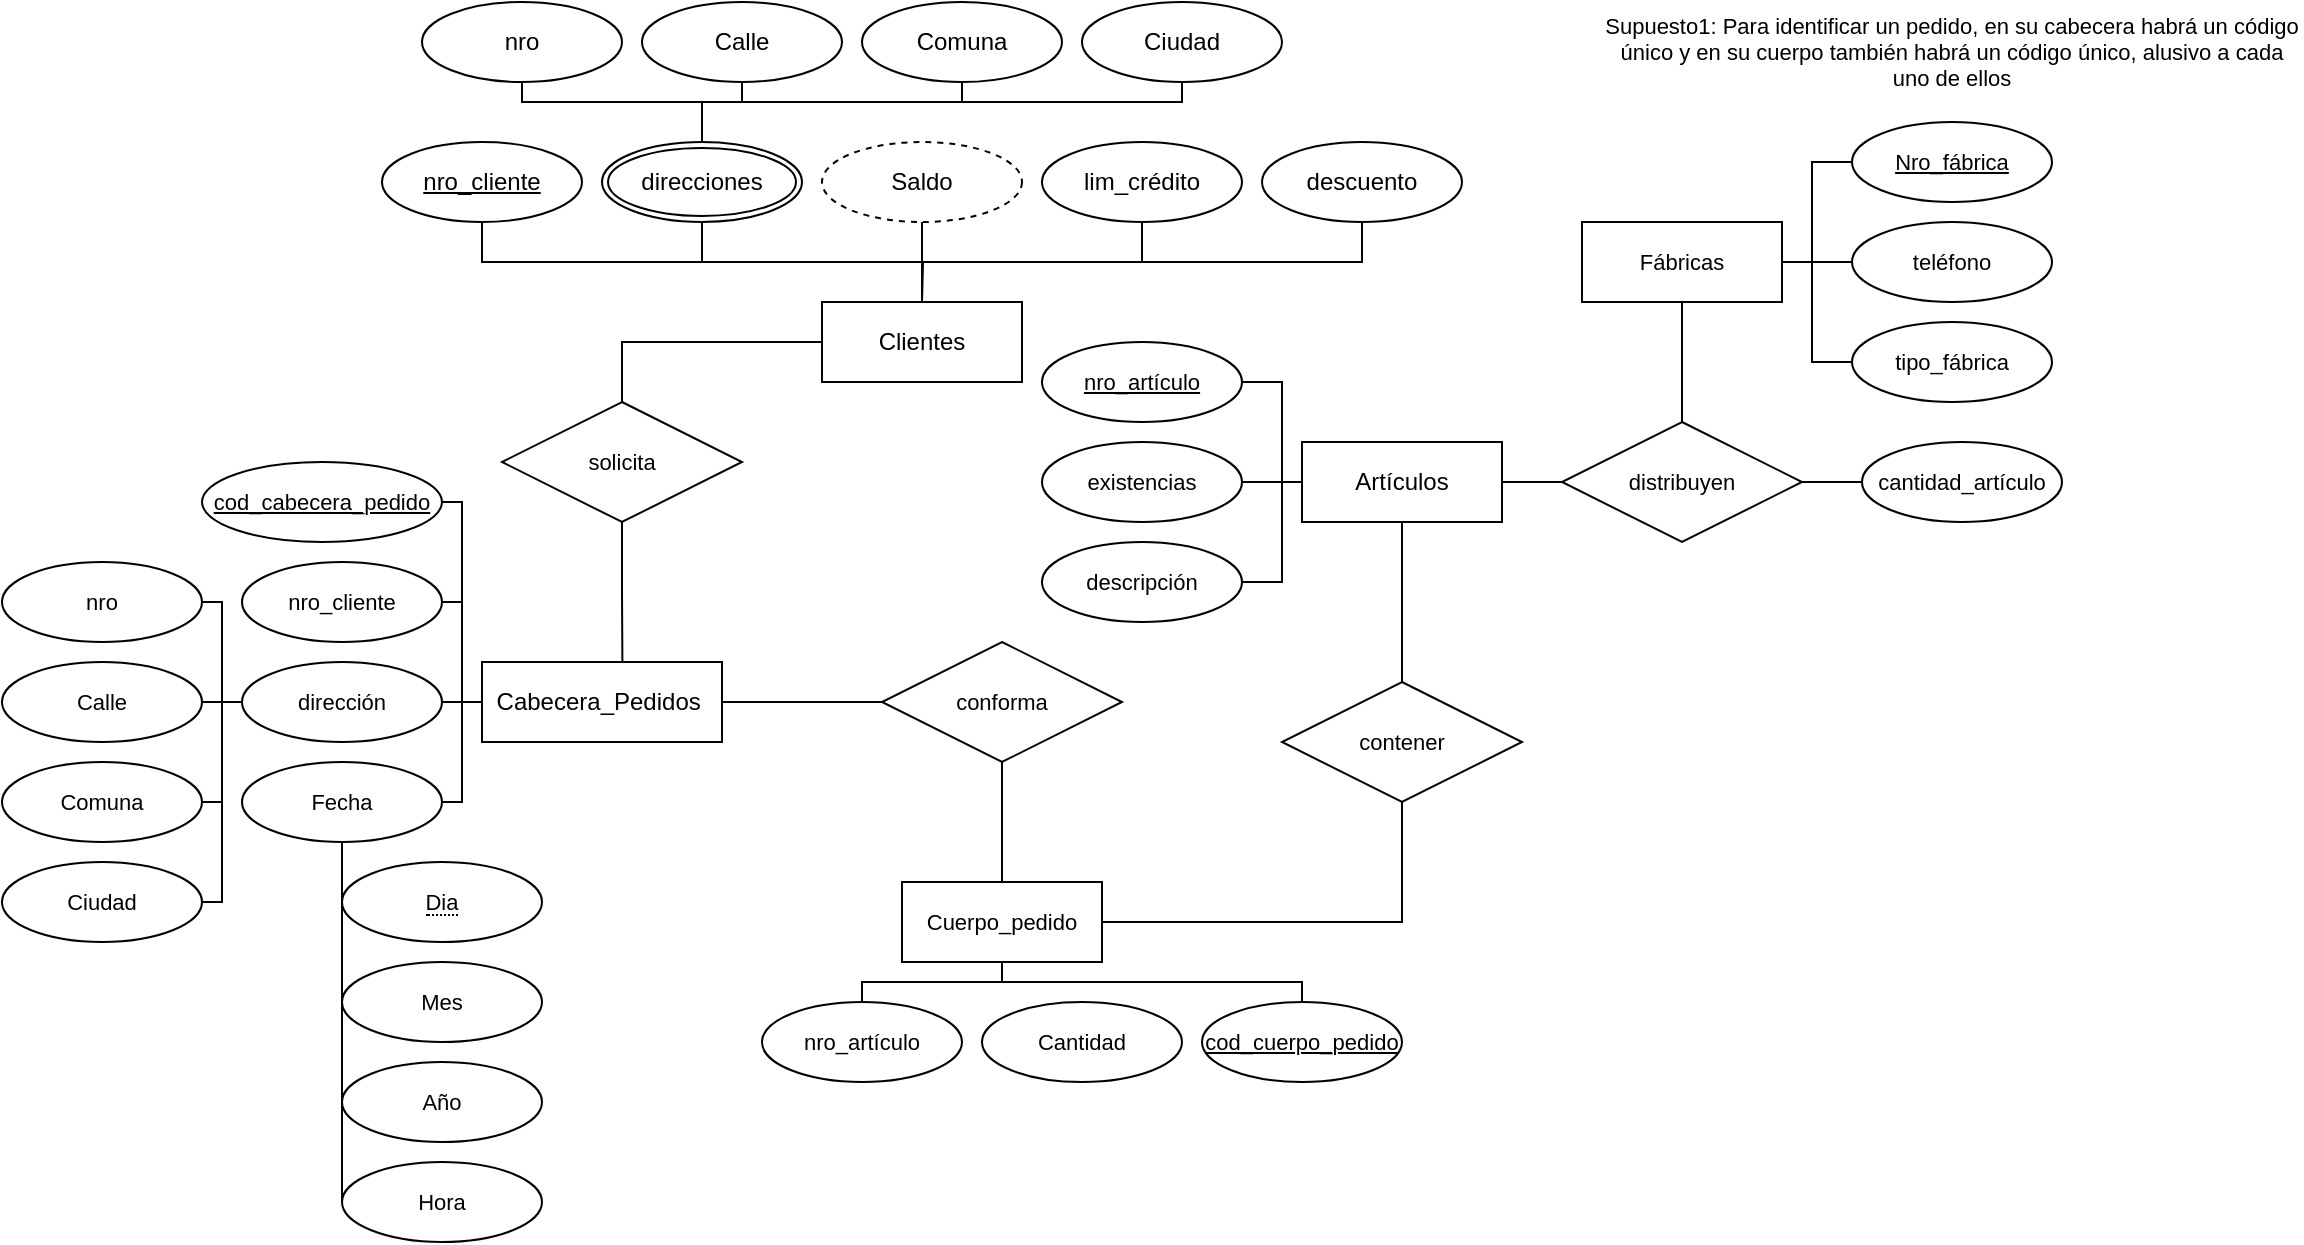 <mxfile version="21.1.8" type="device">
  <diagram id="R2lEEEUBdFMjLlhIrx00" name="Page-1">
    <mxGraphModel dx="1764" dy="491" grid="1" gridSize="10" guides="1" tooltips="1" connect="1" arrows="1" fold="1" page="1" pageScale="1" pageWidth="850" pageHeight="1100" math="0" shadow="0" extFonts="Permanent Marker^https://fonts.googleapis.com/css?family=Permanent+Marker">
      <root>
        <mxCell id="0" />
        <mxCell id="1" parent="0" />
        <mxCell id="HfP3J2cTbt1rp6Jw0FKj-80" style="edgeStyle=orthogonalEdgeStyle;shape=connector;rounded=0;orthogonalLoop=1;jettySize=auto;html=1;entryX=0.5;entryY=0;entryDx=0;entryDy=0;labelBackgroundColor=default;strokeColor=default;fontFamily=Helvetica;fontSize=11;fontColor=default;endArrow=none;endFill=0;" edge="1" parent="1" source="HfP3J2cTbt1rp6Jw0FKj-1" target="HfP3J2cTbt1rp6Jw0FKj-79">
          <mxGeometry relative="1" as="geometry" />
        </mxCell>
        <mxCell id="HfP3J2cTbt1rp6Jw0FKj-1" value="Clientes" style="whiteSpace=wrap;html=1;align=center;" vertex="1" parent="1">
          <mxGeometry x="220" y="170" width="100" height="40" as="geometry" />
        </mxCell>
        <mxCell id="HfP3J2cTbt1rp6Jw0FKj-93" style="edgeStyle=orthogonalEdgeStyle;shape=connector;rounded=0;orthogonalLoop=1;jettySize=auto;html=1;exitX=1;exitY=0.5;exitDx=0;exitDy=0;entryX=0;entryY=0.5;entryDx=0;entryDy=0;labelBackgroundColor=default;strokeColor=default;fontFamily=Helvetica;fontSize=11;fontColor=default;endArrow=none;endFill=0;" edge="1" parent="1" source="HfP3J2cTbt1rp6Jw0FKj-2" target="HfP3J2cTbt1rp6Jw0FKj-92">
          <mxGeometry relative="1" as="geometry" />
        </mxCell>
        <mxCell id="HfP3J2cTbt1rp6Jw0FKj-2" value="Artículos" style="whiteSpace=wrap;html=1;align=center;" vertex="1" parent="1">
          <mxGeometry x="460" y="240" width="100" height="40" as="geometry" />
        </mxCell>
        <mxCell id="HfP3J2cTbt1rp6Jw0FKj-73" style="edgeStyle=orthogonalEdgeStyle;shape=connector;rounded=0;orthogonalLoop=1;jettySize=auto;html=1;exitX=0;exitY=0.5;exitDx=0;exitDy=0;entryX=1;entryY=0.5;entryDx=0;entryDy=0;labelBackgroundColor=default;strokeColor=default;fontFamily=Helvetica;fontSize=11;fontColor=default;endArrow=none;endFill=0;" edge="1" parent="1" source="HfP3J2cTbt1rp6Jw0FKj-3" target="HfP3J2cTbt1rp6Jw0FKj-70">
          <mxGeometry relative="1" as="geometry">
            <Array as="points">
              <mxPoint x="40" y="370" />
              <mxPoint x="40" y="270" />
            </Array>
          </mxGeometry>
        </mxCell>
        <mxCell id="HfP3J2cTbt1rp6Jw0FKj-75" style="edgeStyle=orthogonalEdgeStyle;shape=connector;rounded=0;orthogonalLoop=1;jettySize=auto;html=1;exitX=0;exitY=0.5;exitDx=0;exitDy=0;entryX=1;entryY=0.5;entryDx=0;entryDy=0;labelBackgroundColor=default;strokeColor=default;fontFamily=Helvetica;fontSize=11;fontColor=default;endArrow=none;endFill=0;" edge="1" parent="1" source="HfP3J2cTbt1rp6Jw0FKj-3" target="HfP3J2cTbt1rp6Jw0FKj-36">
          <mxGeometry relative="1" as="geometry">
            <Array as="points">
              <mxPoint x="40" y="370" />
              <mxPoint x="40" y="320" />
            </Array>
          </mxGeometry>
        </mxCell>
        <mxCell id="HfP3J2cTbt1rp6Jw0FKj-76" style="edgeStyle=orthogonalEdgeStyle;shape=connector;rounded=0;orthogonalLoop=1;jettySize=auto;html=1;exitX=0;exitY=0.5;exitDx=0;exitDy=0;labelBackgroundColor=default;strokeColor=default;fontFamily=Helvetica;fontSize=11;fontColor=default;endArrow=none;endFill=0;" edge="1" parent="1" source="HfP3J2cTbt1rp6Jw0FKj-3" target="HfP3J2cTbt1rp6Jw0FKj-37">
          <mxGeometry relative="1" as="geometry" />
        </mxCell>
        <mxCell id="HfP3J2cTbt1rp6Jw0FKj-77" style="edgeStyle=orthogonalEdgeStyle;shape=connector;rounded=0;orthogonalLoop=1;jettySize=auto;html=1;exitX=0;exitY=0.5;exitDx=0;exitDy=0;entryX=1;entryY=0.5;entryDx=0;entryDy=0;labelBackgroundColor=default;strokeColor=default;fontFamily=Helvetica;fontSize=11;fontColor=default;endArrow=none;endFill=0;" edge="1" parent="1" source="HfP3J2cTbt1rp6Jw0FKj-3" target="HfP3J2cTbt1rp6Jw0FKj-38">
          <mxGeometry relative="1" as="geometry">
            <Array as="points">
              <mxPoint x="40" y="370" />
              <mxPoint x="40" y="420" />
            </Array>
          </mxGeometry>
        </mxCell>
        <mxCell id="HfP3J2cTbt1rp6Jw0FKj-83" style="edgeStyle=orthogonalEdgeStyle;shape=connector;rounded=0;orthogonalLoop=1;jettySize=auto;html=1;exitX=1;exitY=0.5;exitDx=0;exitDy=0;entryX=0;entryY=0.5;entryDx=0;entryDy=0;labelBackgroundColor=default;strokeColor=default;fontFamily=Helvetica;fontSize=11;fontColor=default;endArrow=none;endFill=0;" edge="1" parent="1" source="HfP3J2cTbt1rp6Jw0FKj-3" target="HfP3J2cTbt1rp6Jw0FKj-82">
          <mxGeometry relative="1" as="geometry" />
        </mxCell>
        <mxCell id="HfP3J2cTbt1rp6Jw0FKj-3" value="Cabecera_Pedidos&amp;nbsp;" style="whiteSpace=wrap;html=1;align=center;" vertex="1" parent="1">
          <mxGeometry x="50" y="350" width="120" height="40" as="geometry" />
        </mxCell>
        <mxCell id="HfP3J2cTbt1rp6Jw0FKj-16" style="edgeStyle=orthogonalEdgeStyle;rounded=0;orthogonalLoop=1;jettySize=auto;html=1;exitX=0.5;exitY=1;exitDx=0;exitDy=0;endArrow=none;endFill=0;" edge="1" parent="1" source="HfP3J2cTbt1rp6Jw0FKj-4" target="HfP3J2cTbt1rp6Jw0FKj-1">
          <mxGeometry relative="1" as="geometry" />
        </mxCell>
        <mxCell id="HfP3J2cTbt1rp6Jw0FKj-4" value="nro_cliente" style="ellipse;whiteSpace=wrap;html=1;align=center;fontStyle=4;" vertex="1" parent="1">
          <mxGeometry y="90" width="100" height="40" as="geometry" />
        </mxCell>
        <mxCell id="HfP3J2cTbt1rp6Jw0FKj-17" style="edgeStyle=orthogonalEdgeStyle;shape=connector;rounded=0;orthogonalLoop=1;jettySize=auto;html=1;exitX=0.5;exitY=1;exitDx=0;exitDy=0;labelBackgroundColor=default;strokeColor=default;fontFamily=Helvetica;fontSize=11;fontColor=default;endArrow=none;endFill=0;" edge="1" parent="1" source="HfP3J2cTbt1rp6Jw0FKj-5" target="HfP3J2cTbt1rp6Jw0FKj-1">
          <mxGeometry relative="1" as="geometry" />
        </mxCell>
        <mxCell id="HfP3J2cTbt1rp6Jw0FKj-5" value="direcciones" style="ellipse;shape=doubleEllipse;margin=3;whiteSpace=wrap;html=1;align=center;" vertex="1" parent="1">
          <mxGeometry x="110" y="90" width="100" height="40" as="geometry" />
        </mxCell>
        <mxCell id="HfP3J2cTbt1rp6Jw0FKj-21" style="edgeStyle=orthogonalEdgeStyle;shape=connector;rounded=0;orthogonalLoop=1;jettySize=auto;html=1;exitX=0.5;exitY=1;exitDx=0;exitDy=0;labelBackgroundColor=default;strokeColor=default;fontFamily=Helvetica;fontSize=11;fontColor=default;endArrow=none;endFill=0;" edge="1" parent="1" source="HfP3J2cTbt1rp6Jw0FKj-6" target="HfP3J2cTbt1rp6Jw0FKj-5">
          <mxGeometry relative="1" as="geometry">
            <Array as="points">
              <mxPoint x="70" y="70" />
              <mxPoint x="160" y="70" />
            </Array>
          </mxGeometry>
        </mxCell>
        <mxCell id="HfP3J2cTbt1rp6Jw0FKj-6" value="nro" style="ellipse;whiteSpace=wrap;html=1;align=center;" vertex="1" parent="1">
          <mxGeometry x="20" y="20" width="100" height="40" as="geometry" />
        </mxCell>
        <mxCell id="HfP3J2cTbt1rp6Jw0FKj-22" style="edgeStyle=orthogonalEdgeStyle;shape=connector;rounded=0;orthogonalLoop=1;jettySize=auto;html=1;exitX=0.5;exitY=1;exitDx=0;exitDy=0;entryX=0.5;entryY=0;entryDx=0;entryDy=0;labelBackgroundColor=default;strokeColor=default;fontFamily=Helvetica;fontSize=11;fontColor=default;endArrow=none;endFill=0;" edge="1" parent="1" source="HfP3J2cTbt1rp6Jw0FKj-7" target="HfP3J2cTbt1rp6Jw0FKj-5">
          <mxGeometry relative="1" as="geometry">
            <Array as="points">
              <mxPoint x="180" y="70" />
              <mxPoint x="160" y="70" />
            </Array>
          </mxGeometry>
        </mxCell>
        <mxCell id="HfP3J2cTbt1rp6Jw0FKj-7" value="Calle" style="ellipse;whiteSpace=wrap;html=1;align=center;" vertex="1" parent="1">
          <mxGeometry x="130" y="20" width="100" height="40" as="geometry" />
        </mxCell>
        <mxCell id="HfP3J2cTbt1rp6Jw0FKj-23" style="edgeStyle=orthogonalEdgeStyle;shape=connector;rounded=0;orthogonalLoop=1;jettySize=auto;html=1;labelBackgroundColor=default;strokeColor=default;fontFamily=Helvetica;fontSize=11;fontColor=default;endArrow=none;endFill=0;" edge="1" parent="1" source="HfP3J2cTbt1rp6Jw0FKj-8" target="HfP3J2cTbt1rp6Jw0FKj-5">
          <mxGeometry relative="1" as="geometry">
            <Array as="points">
              <mxPoint x="290" y="70" />
              <mxPoint x="160" y="70" />
            </Array>
          </mxGeometry>
        </mxCell>
        <mxCell id="HfP3J2cTbt1rp6Jw0FKj-8" value="Comuna" style="ellipse;whiteSpace=wrap;html=1;align=center;" vertex="1" parent="1">
          <mxGeometry x="240" y="20" width="100" height="40" as="geometry" />
        </mxCell>
        <mxCell id="HfP3J2cTbt1rp6Jw0FKj-24" style="edgeStyle=orthogonalEdgeStyle;shape=connector;rounded=0;orthogonalLoop=1;jettySize=auto;html=1;labelBackgroundColor=default;strokeColor=default;fontFamily=Helvetica;fontSize=11;fontColor=default;endArrow=none;endFill=0;" edge="1" parent="1" source="HfP3J2cTbt1rp6Jw0FKj-9">
          <mxGeometry relative="1" as="geometry">
            <mxPoint x="160" y="90" as="targetPoint" />
            <Array as="points">
              <mxPoint x="400" y="70" />
              <mxPoint x="160" y="70" />
            </Array>
          </mxGeometry>
        </mxCell>
        <mxCell id="HfP3J2cTbt1rp6Jw0FKj-9" value="Ciudad" style="ellipse;whiteSpace=wrap;html=1;align=center;" vertex="1" parent="1">
          <mxGeometry x="350" y="20" width="100" height="40" as="geometry" />
        </mxCell>
        <mxCell id="HfP3J2cTbt1rp6Jw0FKj-18" style="edgeStyle=orthogonalEdgeStyle;shape=connector;rounded=0;orthogonalLoop=1;jettySize=auto;html=1;labelBackgroundColor=default;strokeColor=default;fontFamily=Helvetica;fontSize=11;fontColor=default;endArrow=none;endFill=0;" edge="1" parent="1" source="HfP3J2cTbt1rp6Jw0FKj-10">
          <mxGeometry relative="1" as="geometry">
            <mxPoint x="270" y="170" as="targetPoint" />
          </mxGeometry>
        </mxCell>
        <mxCell id="HfP3J2cTbt1rp6Jw0FKj-10" value="Saldo" style="ellipse;whiteSpace=wrap;html=1;align=center;dashed=1;" vertex="1" parent="1">
          <mxGeometry x="220" y="90" width="100" height="40" as="geometry" />
        </mxCell>
        <mxCell id="HfP3J2cTbt1rp6Jw0FKj-19" style="edgeStyle=orthogonalEdgeStyle;shape=connector;rounded=0;orthogonalLoop=1;jettySize=auto;html=1;exitX=0.5;exitY=1;exitDx=0;exitDy=0;labelBackgroundColor=default;strokeColor=default;fontFamily=Helvetica;fontSize=11;fontColor=default;endArrow=none;endFill=0;" edge="1" parent="1" source="HfP3J2cTbt1rp6Jw0FKj-14">
          <mxGeometry relative="1" as="geometry">
            <mxPoint x="270" y="170" as="targetPoint" />
          </mxGeometry>
        </mxCell>
        <mxCell id="HfP3J2cTbt1rp6Jw0FKj-14" value="lim_crédito" style="ellipse;whiteSpace=wrap;html=1;align=center;" vertex="1" parent="1">
          <mxGeometry x="330" y="90" width="100" height="40" as="geometry" />
        </mxCell>
        <mxCell id="HfP3J2cTbt1rp6Jw0FKj-20" style="edgeStyle=orthogonalEdgeStyle;shape=connector;rounded=0;orthogonalLoop=1;jettySize=auto;html=1;labelBackgroundColor=default;strokeColor=default;fontFamily=Helvetica;fontSize=11;fontColor=default;endArrow=none;endFill=0;" edge="1" parent="1" source="HfP3J2cTbt1rp6Jw0FKj-15" target="HfP3J2cTbt1rp6Jw0FKj-1">
          <mxGeometry relative="1" as="geometry">
            <Array as="points">
              <mxPoint x="490" y="150" />
              <mxPoint x="270" y="150" />
            </Array>
          </mxGeometry>
        </mxCell>
        <mxCell id="HfP3J2cTbt1rp6Jw0FKj-15" value="descuento" style="ellipse;whiteSpace=wrap;html=1;align=center;" vertex="1" parent="1">
          <mxGeometry x="440" y="90" width="100" height="40" as="geometry" />
        </mxCell>
        <mxCell id="HfP3J2cTbt1rp6Jw0FKj-29" style="edgeStyle=orthogonalEdgeStyle;shape=connector;rounded=0;orthogonalLoop=1;jettySize=auto;html=1;labelBackgroundColor=default;strokeColor=default;fontFamily=Helvetica;fontSize=11;fontColor=default;endArrow=none;endFill=0;" edge="1" parent="1" source="HfP3J2cTbt1rp6Jw0FKj-25">
          <mxGeometry relative="1" as="geometry">
            <mxPoint x="460" y="260" as="targetPoint" />
            <Array as="points">
              <mxPoint x="450" y="210" />
              <mxPoint x="450" y="260" />
            </Array>
          </mxGeometry>
        </mxCell>
        <mxCell id="HfP3J2cTbt1rp6Jw0FKj-25" value="nro_artículo" style="ellipse;whiteSpace=wrap;html=1;align=center;fontStyle=4;fontFamily=Helvetica;fontSize=11;fontColor=default;" vertex="1" parent="1">
          <mxGeometry x="330" y="190" width="100" height="40" as="geometry" />
        </mxCell>
        <mxCell id="HfP3J2cTbt1rp6Jw0FKj-26" value="Fábricas" style="whiteSpace=wrap;html=1;align=center;fontFamily=Helvetica;fontSize=11;fontColor=default;" vertex="1" parent="1">
          <mxGeometry x="600" y="130" width="100" height="40" as="geometry" />
        </mxCell>
        <mxCell id="HfP3J2cTbt1rp6Jw0FKj-88" style="edgeStyle=orthogonalEdgeStyle;shape=connector;rounded=0;orthogonalLoop=1;jettySize=auto;html=1;exitX=1;exitY=0.5;exitDx=0;exitDy=0;labelBackgroundColor=default;strokeColor=default;fontFamily=Helvetica;fontSize=11;fontColor=default;endArrow=none;endFill=0;" edge="1" parent="1" source="HfP3J2cTbt1rp6Jw0FKj-27">
          <mxGeometry relative="1" as="geometry">
            <mxPoint x="460" y="260.474" as="targetPoint" />
          </mxGeometry>
        </mxCell>
        <mxCell id="HfP3J2cTbt1rp6Jw0FKj-27" value="existencias" style="ellipse;whiteSpace=wrap;html=1;align=center;fontFamily=Helvetica;fontSize=11;fontColor=default;" vertex="1" parent="1">
          <mxGeometry x="330" y="240" width="100" height="40" as="geometry" />
        </mxCell>
        <mxCell id="HfP3J2cTbt1rp6Jw0FKj-32" style="edgeStyle=orthogonalEdgeStyle;shape=connector;rounded=0;orthogonalLoop=1;jettySize=auto;html=1;entryX=0;entryY=0.5;entryDx=0;entryDy=0;labelBackgroundColor=default;strokeColor=default;fontFamily=Helvetica;fontSize=11;fontColor=default;endArrow=none;endFill=0;" edge="1" parent="1" source="HfP3J2cTbt1rp6Jw0FKj-28" target="HfP3J2cTbt1rp6Jw0FKj-2">
          <mxGeometry relative="1" as="geometry">
            <Array as="points">
              <mxPoint x="450" y="310" />
              <mxPoint x="450" y="260" />
            </Array>
          </mxGeometry>
        </mxCell>
        <mxCell id="HfP3J2cTbt1rp6Jw0FKj-28" value="descripción" style="ellipse;whiteSpace=wrap;html=1;align=center;fontFamily=Helvetica;fontSize=11;fontColor=default;" vertex="1" parent="1">
          <mxGeometry x="330" y="290" width="100" height="40" as="geometry" />
        </mxCell>
        <mxCell id="HfP3J2cTbt1rp6Jw0FKj-57" style="edgeStyle=orthogonalEdgeStyle;shape=connector;rounded=0;orthogonalLoop=1;jettySize=auto;html=1;exitX=0.5;exitY=1;exitDx=0;exitDy=0;entryX=0.5;entryY=0;entryDx=0;entryDy=0;labelBackgroundColor=default;strokeColor=default;fontFamily=Helvetica;fontSize=11;fontColor=default;endArrow=none;endFill=0;" edge="1" parent="1" source="HfP3J2cTbt1rp6Jw0FKj-34" target="HfP3J2cTbt1rp6Jw0FKj-54">
          <mxGeometry relative="1" as="geometry">
            <Array as="points">
              <mxPoint x="310" y="510" />
              <mxPoint x="240" y="510" />
            </Array>
          </mxGeometry>
        </mxCell>
        <mxCell id="HfP3J2cTbt1rp6Jw0FKj-72" style="edgeStyle=orthogonalEdgeStyle;shape=connector;rounded=0;orthogonalLoop=1;jettySize=auto;html=1;entryX=0.5;entryY=0;entryDx=0;entryDy=0;labelBackgroundColor=default;strokeColor=default;fontFamily=Helvetica;fontSize=11;fontColor=default;endArrow=none;endFill=0;" edge="1" parent="1" source="HfP3J2cTbt1rp6Jw0FKj-34" target="HfP3J2cTbt1rp6Jw0FKj-71">
          <mxGeometry relative="1" as="geometry">
            <Array as="points">
              <mxPoint x="310" y="510" />
              <mxPoint x="460" y="510" />
            </Array>
          </mxGeometry>
        </mxCell>
        <mxCell id="HfP3J2cTbt1rp6Jw0FKj-86" style="edgeStyle=orthogonalEdgeStyle;shape=connector;rounded=0;orthogonalLoop=1;jettySize=auto;html=1;labelBackgroundColor=default;strokeColor=default;fontFamily=Helvetica;fontSize=11;fontColor=default;endArrow=none;endFill=0;" edge="1" parent="1" source="HfP3J2cTbt1rp6Jw0FKj-34" target="HfP3J2cTbt1rp6Jw0FKj-85">
          <mxGeometry relative="1" as="geometry" />
        </mxCell>
        <mxCell id="HfP3J2cTbt1rp6Jw0FKj-34" value="Cuerpo_pedido" style="whiteSpace=wrap;html=1;align=center;fontFamily=Helvetica;fontSize=11;fontColor=default;" vertex="1" parent="1">
          <mxGeometry x="260" y="460" width="100" height="40" as="geometry" />
        </mxCell>
        <mxCell id="HfP3J2cTbt1rp6Jw0FKj-36" value="nro_cliente" style="ellipse;whiteSpace=wrap;html=1;align=center;fontFamily=Helvetica;fontSize=11;fontColor=default;" vertex="1" parent="1">
          <mxGeometry x="-70" y="300" width="100" height="40" as="geometry" />
        </mxCell>
        <mxCell id="HfP3J2cTbt1rp6Jw0FKj-47" style="edgeStyle=orthogonalEdgeStyle;shape=connector;rounded=0;orthogonalLoop=1;jettySize=auto;html=1;exitX=0;exitY=0.5;exitDx=0;exitDy=0;entryX=1;entryY=0.5;entryDx=0;entryDy=0;labelBackgroundColor=default;strokeColor=default;fontFamily=Helvetica;fontSize=11;fontColor=default;endArrow=none;endFill=0;" edge="1" parent="1" source="HfP3J2cTbt1rp6Jw0FKj-37" target="HfP3J2cTbt1rp6Jw0FKj-39">
          <mxGeometry relative="1" as="geometry">
            <Array as="points">
              <mxPoint x="-80" y="370" />
              <mxPoint x="-80" y="320" />
            </Array>
          </mxGeometry>
        </mxCell>
        <mxCell id="HfP3J2cTbt1rp6Jw0FKj-37" value="dirección" style="ellipse;whiteSpace=wrap;html=1;align=center;fontFamily=Helvetica;fontSize=11;fontColor=default;" vertex="1" parent="1">
          <mxGeometry x="-70" y="350" width="100" height="40" as="geometry" />
        </mxCell>
        <mxCell id="HfP3J2cTbt1rp6Jw0FKj-51" style="edgeStyle=orthogonalEdgeStyle;shape=connector;rounded=0;orthogonalLoop=1;jettySize=auto;html=1;exitX=0.5;exitY=1;exitDx=0;exitDy=0;entryX=0;entryY=0.5;entryDx=0;entryDy=0;labelBackgroundColor=default;strokeColor=default;fontFamily=Helvetica;fontSize=11;fontColor=default;endArrow=none;endFill=0;" edge="1" parent="1" source="HfP3J2cTbt1rp6Jw0FKj-38" target="HfP3J2cTbt1rp6Jw0FKj-43">
          <mxGeometry relative="1" as="geometry">
            <Array as="points">
              <mxPoint x="-20" y="520" />
              <mxPoint x="-20" y="520" />
            </Array>
          </mxGeometry>
        </mxCell>
        <mxCell id="HfP3J2cTbt1rp6Jw0FKj-52" style="edgeStyle=orthogonalEdgeStyle;shape=connector;rounded=0;orthogonalLoop=1;jettySize=auto;html=1;exitX=0.5;exitY=1;exitDx=0;exitDy=0;entryX=0;entryY=0.5;entryDx=0;entryDy=0;labelBackgroundColor=default;strokeColor=default;fontFamily=Helvetica;fontSize=11;fontColor=default;endArrow=none;endFill=0;" edge="1" parent="1" source="HfP3J2cTbt1rp6Jw0FKj-38" target="HfP3J2cTbt1rp6Jw0FKj-45">
          <mxGeometry relative="1" as="geometry">
            <Array as="points">
              <mxPoint x="-20" y="530" />
              <mxPoint x="-20" y="530" />
            </Array>
          </mxGeometry>
        </mxCell>
        <mxCell id="HfP3J2cTbt1rp6Jw0FKj-53" style="edgeStyle=orthogonalEdgeStyle;shape=connector;rounded=0;orthogonalLoop=1;jettySize=auto;html=1;exitX=0.5;exitY=1;exitDx=0;exitDy=0;entryX=0;entryY=0.5;entryDx=0;entryDy=0;labelBackgroundColor=default;strokeColor=default;fontFamily=Helvetica;fontSize=11;fontColor=default;endArrow=none;endFill=0;" edge="1" parent="1" source="HfP3J2cTbt1rp6Jw0FKj-38" target="HfP3J2cTbt1rp6Jw0FKj-46">
          <mxGeometry relative="1" as="geometry">
            <Array as="points">
              <mxPoint x="-20" y="570" />
              <mxPoint x="-20" y="570" />
            </Array>
          </mxGeometry>
        </mxCell>
        <mxCell id="HfP3J2cTbt1rp6Jw0FKj-38" value="Fecha" style="ellipse;whiteSpace=wrap;html=1;align=center;fontFamily=Helvetica;fontSize=11;fontColor=default;" vertex="1" parent="1">
          <mxGeometry x="-70" y="400" width="100" height="40" as="geometry" />
        </mxCell>
        <mxCell id="HfP3J2cTbt1rp6Jw0FKj-39" value="nro" style="ellipse;whiteSpace=wrap;html=1;align=center;fontFamily=Helvetica;fontSize=11;fontColor=default;" vertex="1" parent="1">
          <mxGeometry x="-190" y="300" width="100" height="40" as="geometry" />
        </mxCell>
        <mxCell id="HfP3J2cTbt1rp6Jw0FKj-49" style="edgeStyle=orthogonalEdgeStyle;shape=connector;rounded=0;orthogonalLoop=1;jettySize=auto;html=1;exitX=1;exitY=0.5;exitDx=0;exitDy=0;entryX=0;entryY=0.5;entryDx=0;entryDy=0;labelBackgroundColor=default;strokeColor=default;fontFamily=Helvetica;fontSize=11;fontColor=default;endArrow=none;endFill=0;" edge="1" parent="1" source="HfP3J2cTbt1rp6Jw0FKj-40" target="HfP3J2cTbt1rp6Jw0FKj-37">
          <mxGeometry relative="1" as="geometry" />
        </mxCell>
        <mxCell id="HfP3J2cTbt1rp6Jw0FKj-40" value="Calle" style="ellipse;whiteSpace=wrap;html=1;align=center;fontFamily=Helvetica;fontSize=11;fontColor=default;" vertex="1" parent="1">
          <mxGeometry x="-190" y="350" width="100" height="40" as="geometry" />
        </mxCell>
        <mxCell id="HfP3J2cTbt1rp6Jw0FKj-48" style="edgeStyle=orthogonalEdgeStyle;shape=connector;rounded=0;orthogonalLoop=1;jettySize=auto;html=1;exitX=1;exitY=0.5;exitDx=0;exitDy=0;labelBackgroundColor=default;strokeColor=default;fontFamily=Helvetica;fontSize=11;fontColor=default;endArrow=none;endFill=0;" edge="1" parent="1" source="HfP3J2cTbt1rp6Jw0FKj-41">
          <mxGeometry relative="1" as="geometry">
            <mxPoint x="-70" y="370" as="targetPoint" />
            <Array as="points">
              <mxPoint x="-80" y="420" />
              <mxPoint x="-80" y="370" />
            </Array>
          </mxGeometry>
        </mxCell>
        <mxCell id="HfP3J2cTbt1rp6Jw0FKj-41" value="Comuna" style="ellipse;whiteSpace=wrap;html=1;align=center;fontFamily=Helvetica;fontSize=11;fontColor=default;" vertex="1" parent="1">
          <mxGeometry x="-190" y="400" width="100" height="40" as="geometry" />
        </mxCell>
        <mxCell id="HfP3J2cTbt1rp6Jw0FKj-50" style="edgeStyle=orthogonalEdgeStyle;shape=connector;rounded=0;orthogonalLoop=1;jettySize=auto;html=1;exitX=1;exitY=0.5;exitDx=0;exitDy=0;labelBackgroundColor=default;strokeColor=default;fontFamily=Helvetica;fontSize=11;fontColor=default;endArrow=none;endFill=0;" edge="1" parent="1" source="HfP3J2cTbt1rp6Jw0FKj-42">
          <mxGeometry relative="1" as="geometry">
            <mxPoint x="-70" y="370" as="targetPoint" />
            <Array as="points">
              <mxPoint x="-80" y="470" />
              <mxPoint x="-80" y="370" />
            </Array>
          </mxGeometry>
        </mxCell>
        <mxCell id="HfP3J2cTbt1rp6Jw0FKj-42" value="Ciudad" style="ellipse;whiteSpace=wrap;html=1;align=center;fontFamily=Helvetica;fontSize=11;fontColor=default;" vertex="1" parent="1">
          <mxGeometry x="-190" y="450" width="100" height="40" as="geometry" />
        </mxCell>
        <mxCell id="HfP3J2cTbt1rp6Jw0FKj-43" value="&lt;span style=&quot;border-bottom: 1px dotted&quot;&gt;Dia&lt;/span&gt;" style="ellipse;whiteSpace=wrap;html=1;align=center;fontFamily=Helvetica;fontSize=11;fontColor=default;" vertex="1" parent="1">
          <mxGeometry x="-20" y="450" width="100" height="40" as="geometry" />
        </mxCell>
        <mxCell id="HfP3J2cTbt1rp6Jw0FKj-44" value="Mes" style="ellipse;whiteSpace=wrap;html=1;align=center;fontFamily=Helvetica;fontSize=11;fontColor=default;" vertex="1" parent="1">
          <mxGeometry x="-20" y="500" width="100" height="40" as="geometry" />
        </mxCell>
        <mxCell id="HfP3J2cTbt1rp6Jw0FKj-45" value="Año" style="ellipse;whiteSpace=wrap;html=1;align=center;fontFamily=Helvetica;fontSize=11;fontColor=default;" vertex="1" parent="1">
          <mxGeometry x="-20" y="550" width="100" height="40" as="geometry" />
        </mxCell>
        <mxCell id="HfP3J2cTbt1rp6Jw0FKj-46" value="Hora" style="ellipse;whiteSpace=wrap;html=1;align=center;fontFamily=Helvetica;fontSize=11;fontColor=default;" vertex="1" parent="1">
          <mxGeometry x="-20" y="600" width="100" height="40" as="geometry" />
        </mxCell>
        <mxCell id="HfP3J2cTbt1rp6Jw0FKj-54" value="nro_artículo" style="ellipse;whiteSpace=wrap;html=1;align=center;fontFamily=Helvetica;fontSize=11;fontColor=default;" vertex="1" parent="1">
          <mxGeometry x="190" y="520" width="100" height="40" as="geometry" />
        </mxCell>
        <mxCell id="HfP3J2cTbt1rp6Jw0FKj-56" value="Cantidad" style="ellipse;whiteSpace=wrap;html=1;align=center;fontFamily=Helvetica;fontSize=11;fontColor=default;" vertex="1" parent="1">
          <mxGeometry x="300" y="520" width="100" height="40" as="geometry" />
        </mxCell>
        <mxCell id="HfP3J2cTbt1rp6Jw0FKj-90" style="edgeStyle=orthogonalEdgeStyle;shape=connector;rounded=0;orthogonalLoop=1;jettySize=auto;html=1;exitX=0;exitY=0.5;exitDx=0;exitDy=0;entryX=1;entryY=0.5;entryDx=0;entryDy=0;labelBackgroundColor=default;strokeColor=default;fontFamily=Helvetica;fontSize=11;fontColor=default;endArrow=none;endFill=0;" edge="1" parent="1" source="HfP3J2cTbt1rp6Jw0FKj-62" target="HfP3J2cTbt1rp6Jw0FKj-26">
          <mxGeometry relative="1" as="geometry">
            <Array as="points">
              <mxPoint x="715" y="100" />
              <mxPoint x="715" y="150" />
            </Array>
          </mxGeometry>
        </mxCell>
        <mxCell id="HfP3J2cTbt1rp6Jw0FKj-62" value="Nro_fábrica" style="ellipse;whiteSpace=wrap;html=1;align=center;fontStyle=4;fontFamily=Helvetica;fontSize=11;fontColor=default;" vertex="1" parent="1">
          <mxGeometry x="735" y="80" width="100" height="40" as="geometry" />
        </mxCell>
        <mxCell id="HfP3J2cTbt1rp6Jw0FKj-91" style="edgeStyle=orthogonalEdgeStyle;shape=connector;rounded=0;orthogonalLoop=1;jettySize=auto;html=1;exitX=0;exitY=0.5;exitDx=0;exitDy=0;labelBackgroundColor=default;strokeColor=default;fontFamily=Helvetica;fontSize=11;fontColor=default;endArrow=none;endFill=0;" edge="1" parent="1" source="HfP3J2cTbt1rp6Jw0FKj-63">
          <mxGeometry relative="1" as="geometry">
            <mxPoint x="700" y="150" as="targetPoint" />
          </mxGeometry>
        </mxCell>
        <mxCell id="HfP3J2cTbt1rp6Jw0FKj-63" value="teléfono" style="ellipse;whiteSpace=wrap;html=1;align=center;fontFamily=Helvetica;fontSize=11;fontColor=default;" vertex="1" parent="1">
          <mxGeometry x="735" y="130" width="100" height="40" as="geometry" />
        </mxCell>
        <mxCell id="HfP3J2cTbt1rp6Jw0FKj-64" value="cantidad_artículo" style="ellipse;whiteSpace=wrap;html=1;align=center;fontFamily=Helvetica;fontSize=11;fontColor=default;" vertex="1" parent="1">
          <mxGeometry x="740" y="240" width="100" height="40" as="geometry" />
        </mxCell>
        <mxCell id="HfP3J2cTbt1rp6Jw0FKj-65" value="Supuesto1: Para identificar un pedido, en su cabecera habrá un código único y en su cuerpo también habrá un código único, alusivo a cada uno de ellos" style="text;html=1;strokeColor=none;fillColor=none;align=center;verticalAlign=middle;whiteSpace=wrap;rounded=0;fontSize=11;fontFamily=Helvetica;fontColor=default;" vertex="1" parent="1">
          <mxGeometry x="610" y="20" width="350" height="50" as="geometry" />
        </mxCell>
        <mxCell id="HfP3J2cTbt1rp6Jw0FKj-70" value="cod_cabecera_pedido" style="ellipse;whiteSpace=wrap;html=1;align=center;fontStyle=4;fontFamily=Helvetica;fontSize=11;fontColor=default;" vertex="1" parent="1">
          <mxGeometry x="-90" y="250" width="120" height="40" as="geometry" />
        </mxCell>
        <mxCell id="HfP3J2cTbt1rp6Jw0FKj-71" value="cod_cuerpo_pedido" style="ellipse;whiteSpace=wrap;html=1;align=center;fontStyle=4;fontFamily=Helvetica;fontSize=11;fontColor=default;" vertex="1" parent="1">
          <mxGeometry x="410" y="520" width="100" height="40" as="geometry" />
        </mxCell>
        <mxCell id="HfP3J2cTbt1rp6Jw0FKj-81" style="edgeStyle=orthogonalEdgeStyle;shape=connector;rounded=0;orthogonalLoop=1;jettySize=auto;html=1;exitX=0.5;exitY=1;exitDx=0;exitDy=0;entryX=0.585;entryY=0;entryDx=0;entryDy=0;entryPerimeter=0;labelBackgroundColor=default;strokeColor=default;fontFamily=Helvetica;fontSize=11;fontColor=default;endArrow=none;endFill=0;" edge="1" parent="1" source="HfP3J2cTbt1rp6Jw0FKj-79" target="HfP3J2cTbt1rp6Jw0FKj-3">
          <mxGeometry relative="1" as="geometry" />
        </mxCell>
        <mxCell id="HfP3J2cTbt1rp6Jw0FKj-79" value="solicita" style="shape=rhombus;perimeter=rhombusPerimeter;whiteSpace=wrap;html=1;align=center;fontFamily=Helvetica;fontSize=11;fontColor=default;" vertex="1" parent="1">
          <mxGeometry x="60" y="220" width="120" height="60" as="geometry" />
        </mxCell>
        <mxCell id="HfP3J2cTbt1rp6Jw0FKj-84" style="edgeStyle=orthogonalEdgeStyle;shape=connector;rounded=0;orthogonalLoop=1;jettySize=auto;html=1;exitX=0.5;exitY=1;exitDx=0;exitDy=0;entryX=0.5;entryY=0;entryDx=0;entryDy=0;labelBackgroundColor=default;strokeColor=default;fontFamily=Helvetica;fontSize=11;fontColor=default;endArrow=none;endFill=0;" edge="1" parent="1" source="HfP3J2cTbt1rp6Jw0FKj-82" target="HfP3J2cTbt1rp6Jw0FKj-34">
          <mxGeometry relative="1" as="geometry" />
        </mxCell>
        <mxCell id="HfP3J2cTbt1rp6Jw0FKj-82" value="conforma" style="shape=rhombus;perimeter=rhombusPerimeter;whiteSpace=wrap;html=1;align=center;fontFamily=Helvetica;fontSize=11;fontColor=default;" vertex="1" parent="1">
          <mxGeometry x="250" y="340" width="120" height="60" as="geometry" />
        </mxCell>
        <mxCell id="HfP3J2cTbt1rp6Jw0FKj-87" style="edgeStyle=orthogonalEdgeStyle;shape=connector;rounded=0;orthogonalLoop=1;jettySize=auto;html=1;labelBackgroundColor=default;strokeColor=default;fontFamily=Helvetica;fontSize=11;fontColor=default;endArrow=none;endFill=0;" edge="1" parent="1" source="HfP3J2cTbt1rp6Jw0FKj-85" target="HfP3J2cTbt1rp6Jw0FKj-2">
          <mxGeometry relative="1" as="geometry" />
        </mxCell>
        <mxCell id="HfP3J2cTbt1rp6Jw0FKj-85" value="contener" style="shape=rhombus;perimeter=rhombusPerimeter;whiteSpace=wrap;html=1;align=center;fontFamily=Helvetica;fontSize=11;fontColor=default;" vertex="1" parent="1">
          <mxGeometry x="450" y="360" width="120" height="60" as="geometry" />
        </mxCell>
        <mxCell id="HfP3J2cTbt1rp6Jw0FKj-94" style="edgeStyle=orthogonalEdgeStyle;shape=connector;rounded=0;orthogonalLoop=1;jettySize=auto;html=1;exitX=0.5;exitY=0;exitDx=0;exitDy=0;labelBackgroundColor=default;strokeColor=default;fontFamily=Helvetica;fontSize=11;fontColor=default;endArrow=none;endFill=0;" edge="1" parent="1" source="HfP3J2cTbt1rp6Jw0FKj-92" target="HfP3J2cTbt1rp6Jw0FKj-26">
          <mxGeometry relative="1" as="geometry" />
        </mxCell>
        <mxCell id="HfP3J2cTbt1rp6Jw0FKj-95" style="edgeStyle=orthogonalEdgeStyle;shape=connector;rounded=0;orthogonalLoop=1;jettySize=auto;html=1;exitX=1;exitY=0.5;exitDx=0;exitDy=0;entryX=0;entryY=0.5;entryDx=0;entryDy=0;labelBackgroundColor=default;strokeColor=default;fontFamily=Helvetica;fontSize=11;fontColor=default;endArrow=none;endFill=0;" edge="1" parent="1" source="HfP3J2cTbt1rp6Jw0FKj-92" target="HfP3J2cTbt1rp6Jw0FKj-64">
          <mxGeometry relative="1" as="geometry" />
        </mxCell>
        <mxCell id="HfP3J2cTbt1rp6Jw0FKj-92" value="distribuyen" style="shape=rhombus;perimeter=rhombusPerimeter;whiteSpace=wrap;html=1;align=center;fontFamily=Helvetica;fontSize=11;fontColor=default;" vertex="1" parent="1">
          <mxGeometry x="590" y="230" width="120" height="60" as="geometry" />
        </mxCell>
        <mxCell id="HfP3J2cTbt1rp6Jw0FKj-98" style="edgeStyle=orthogonalEdgeStyle;shape=connector;rounded=0;orthogonalLoop=1;jettySize=auto;html=1;entryX=1;entryY=0.5;entryDx=0;entryDy=0;labelBackgroundColor=default;strokeColor=default;fontFamily=Helvetica;fontSize=11;fontColor=default;endArrow=none;endFill=0;" edge="1" parent="1" source="HfP3J2cTbt1rp6Jw0FKj-96" target="HfP3J2cTbt1rp6Jw0FKj-26">
          <mxGeometry relative="1" as="geometry">
            <Array as="points">
              <mxPoint x="715" y="200" />
              <mxPoint x="715" y="150" />
            </Array>
          </mxGeometry>
        </mxCell>
        <mxCell id="HfP3J2cTbt1rp6Jw0FKj-96" value="tipo_fábrica" style="ellipse;whiteSpace=wrap;html=1;align=center;fontFamily=Helvetica;fontSize=11;fontColor=default;" vertex="1" parent="1">
          <mxGeometry x="735" y="180" width="100" height="40" as="geometry" />
        </mxCell>
      </root>
    </mxGraphModel>
  </diagram>
</mxfile>
